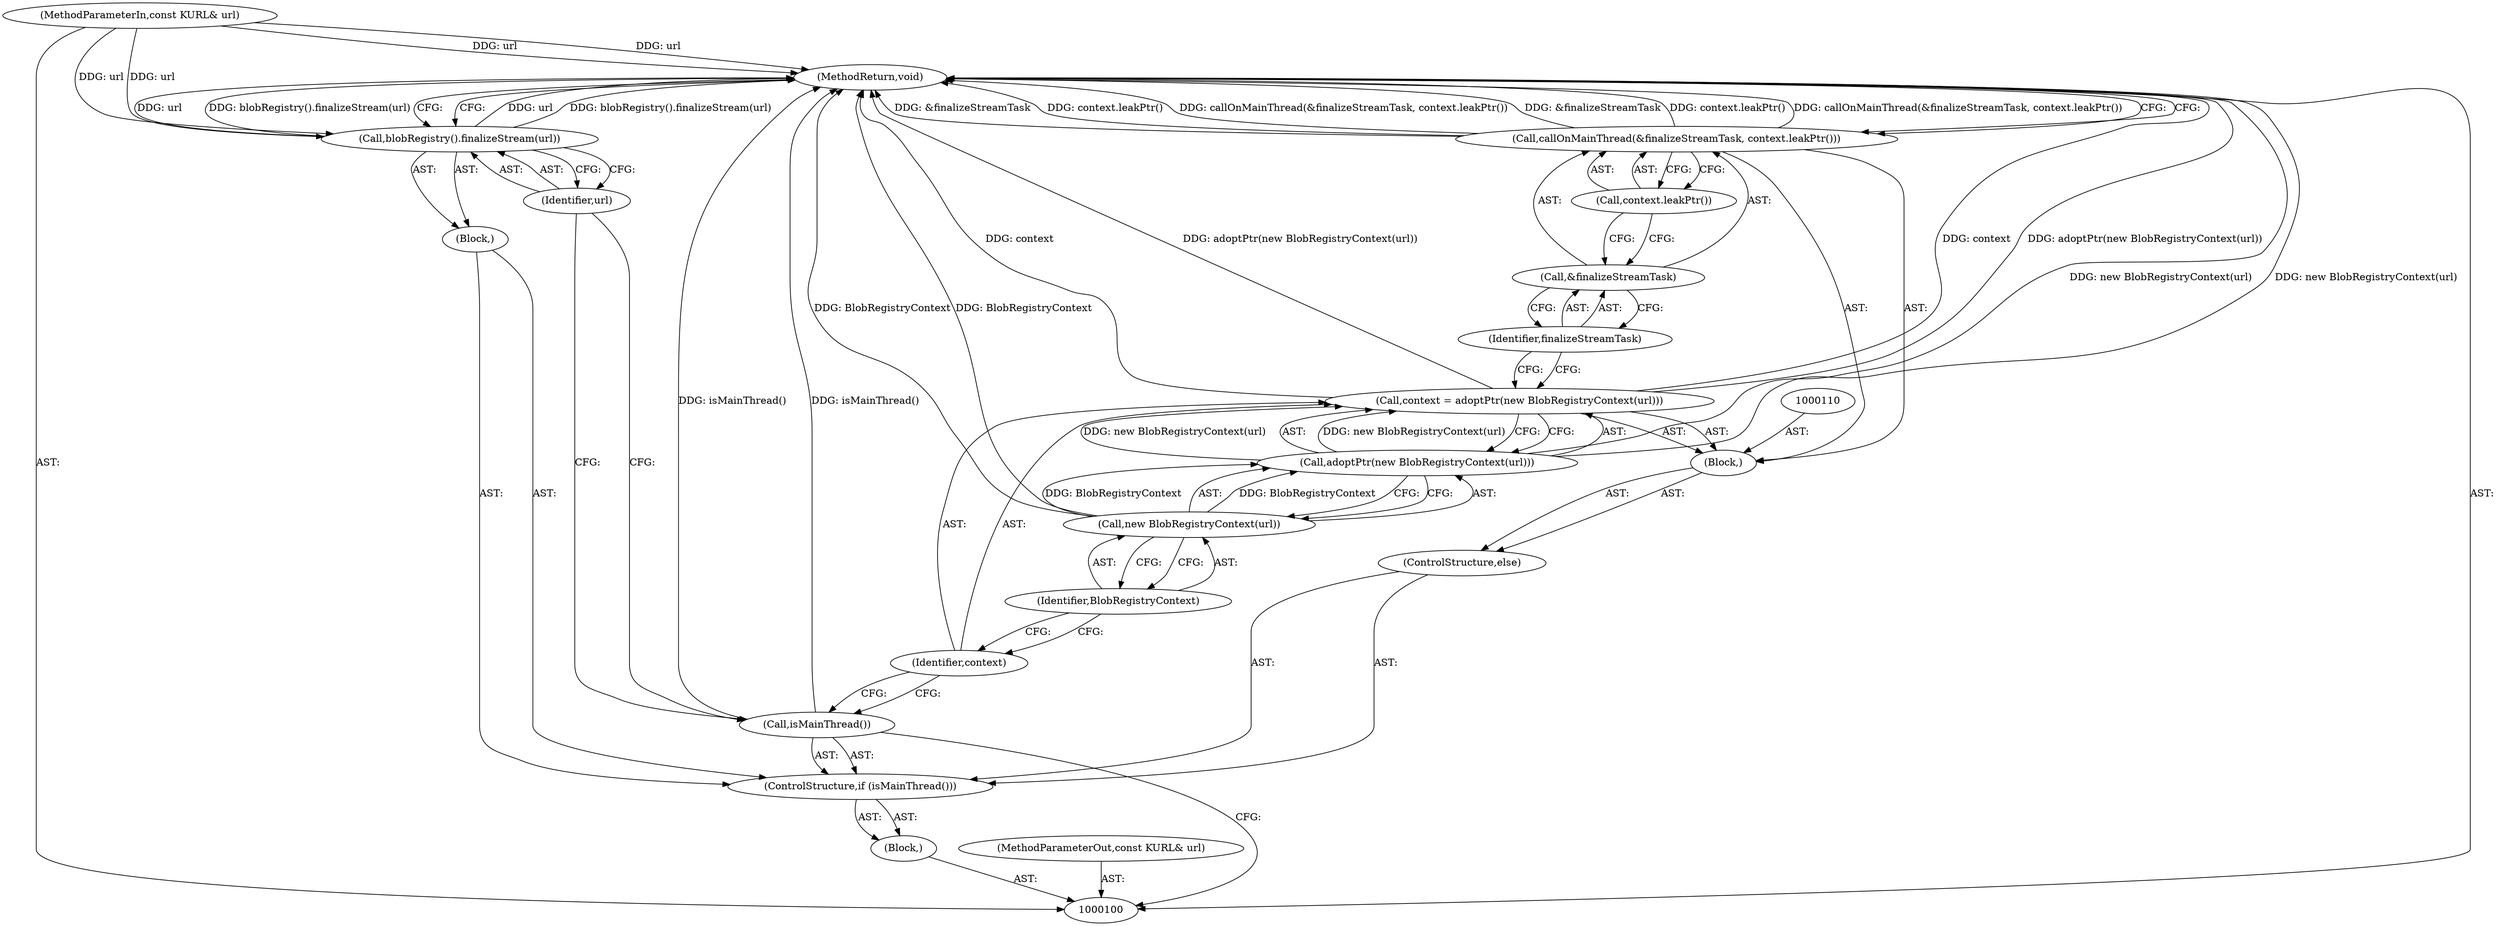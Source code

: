digraph "1_Chrome_d0c31f0342cefc46a3b3d80359a9779d044d4c0d_7" {
"1000120" [label="(MethodReturn,void)"];
"1000101" [label="(MethodParameterIn,const KURL& url)"];
"1000158" [label="(MethodParameterOut,const KURL& url)"];
"1000102" [label="(Block,)"];
"1000105" [label="(Block,)"];
"1000103" [label="(ControlStructure,if (isMainThread()))"];
"1000104" [label="(Call,isMainThread())"];
"1000107" [label="(Identifier,url)"];
"1000106" [label="(Call,blobRegistry().finalizeStream(url))"];
"1000108" [label="(ControlStructure,else)"];
"1000111" [label="(Call,context = adoptPtr(new BlobRegistryContext(url)))"];
"1000112" [label="(Identifier,context)"];
"1000113" [label="(Call,adoptPtr(new BlobRegistryContext(url)))"];
"1000114" [label="(Call,new BlobRegistryContext(url))"];
"1000115" [label="(Identifier,BlobRegistryContext)"];
"1000109" [label="(Block,)"];
"1000117" [label="(Call,&finalizeStreamTask)"];
"1000118" [label="(Identifier,finalizeStreamTask)"];
"1000119" [label="(Call,context.leakPtr())"];
"1000116" [label="(Call,callOnMainThread(&finalizeStreamTask, context.leakPtr()))"];
"1000120" -> "1000100"  [label="AST: "];
"1000120" -> "1000106"  [label="CFG: "];
"1000120" -> "1000116"  [label="CFG: "];
"1000116" -> "1000120"  [label="DDG: &finalizeStreamTask"];
"1000116" -> "1000120"  [label="DDG: context.leakPtr()"];
"1000116" -> "1000120"  [label="DDG: callOnMainThread(&finalizeStreamTask, context.leakPtr())"];
"1000106" -> "1000120"  [label="DDG: url"];
"1000106" -> "1000120"  [label="DDG: blobRegistry().finalizeStream(url)"];
"1000104" -> "1000120"  [label="DDG: isMainThread()"];
"1000113" -> "1000120"  [label="DDG: new BlobRegistryContext(url)"];
"1000114" -> "1000120"  [label="DDG: BlobRegistryContext"];
"1000111" -> "1000120"  [label="DDG: context"];
"1000111" -> "1000120"  [label="DDG: adoptPtr(new BlobRegistryContext(url))"];
"1000101" -> "1000120"  [label="DDG: url"];
"1000101" -> "1000100"  [label="AST: "];
"1000101" -> "1000120"  [label="DDG: url"];
"1000101" -> "1000106"  [label="DDG: url"];
"1000158" -> "1000100"  [label="AST: "];
"1000102" -> "1000100"  [label="AST: "];
"1000103" -> "1000102"  [label="AST: "];
"1000105" -> "1000103"  [label="AST: "];
"1000106" -> "1000105"  [label="AST: "];
"1000103" -> "1000102"  [label="AST: "];
"1000104" -> "1000103"  [label="AST: "];
"1000105" -> "1000103"  [label="AST: "];
"1000108" -> "1000103"  [label="AST: "];
"1000104" -> "1000103"  [label="AST: "];
"1000104" -> "1000100"  [label="CFG: "];
"1000107" -> "1000104"  [label="CFG: "];
"1000112" -> "1000104"  [label="CFG: "];
"1000104" -> "1000120"  [label="DDG: isMainThread()"];
"1000107" -> "1000106"  [label="AST: "];
"1000107" -> "1000104"  [label="CFG: "];
"1000106" -> "1000107"  [label="CFG: "];
"1000106" -> "1000105"  [label="AST: "];
"1000106" -> "1000107"  [label="CFG: "];
"1000107" -> "1000106"  [label="AST: "];
"1000120" -> "1000106"  [label="CFG: "];
"1000106" -> "1000120"  [label="DDG: url"];
"1000106" -> "1000120"  [label="DDG: blobRegistry().finalizeStream(url)"];
"1000101" -> "1000106"  [label="DDG: url"];
"1000108" -> "1000103"  [label="AST: "];
"1000109" -> "1000108"  [label="AST: "];
"1000111" -> "1000109"  [label="AST: "];
"1000111" -> "1000113"  [label="CFG: "];
"1000112" -> "1000111"  [label="AST: "];
"1000113" -> "1000111"  [label="AST: "];
"1000118" -> "1000111"  [label="CFG: "];
"1000111" -> "1000120"  [label="DDG: context"];
"1000111" -> "1000120"  [label="DDG: adoptPtr(new BlobRegistryContext(url))"];
"1000113" -> "1000111"  [label="DDG: new BlobRegistryContext(url)"];
"1000112" -> "1000111"  [label="AST: "];
"1000112" -> "1000104"  [label="CFG: "];
"1000115" -> "1000112"  [label="CFG: "];
"1000113" -> "1000111"  [label="AST: "];
"1000113" -> "1000114"  [label="CFG: "];
"1000114" -> "1000113"  [label="AST: "];
"1000111" -> "1000113"  [label="CFG: "];
"1000113" -> "1000120"  [label="DDG: new BlobRegistryContext(url)"];
"1000113" -> "1000111"  [label="DDG: new BlobRegistryContext(url)"];
"1000114" -> "1000113"  [label="DDG: BlobRegistryContext"];
"1000114" -> "1000113"  [label="AST: "];
"1000114" -> "1000115"  [label="CFG: "];
"1000115" -> "1000114"  [label="AST: "];
"1000113" -> "1000114"  [label="CFG: "];
"1000114" -> "1000120"  [label="DDG: BlobRegistryContext"];
"1000114" -> "1000113"  [label="DDG: BlobRegistryContext"];
"1000115" -> "1000114"  [label="AST: "];
"1000115" -> "1000112"  [label="CFG: "];
"1000114" -> "1000115"  [label="CFG: "];
"1000109" -> "1000108"  [label="AST: "];
"1000110" -> "1000109"  [label="AST: "];
"1000111" -> "1000109"  [label="AST: "];
"1000116" -> "1000109"  [label="AST: "];
"1000117" -> "1000116"  [label="AST: "];
"1000117" -> "1000118"  [label="CFG: "];
"1000118" -> "1000117"  [label="AST: "];
"1000119" -> "1000117"  [label="CFG: "];
"1000118" -> "1000117"  [label="AST: "];
"1000118" -> "1000111"  [label="CFG: "];
"1000117" -> "1000118"  [label="CFG: "];
"1000119" -> "1000116"  [label="AST: "];
"1000119" -> "1000117"  [label="CFG: "];
"1000116" -> "1000119"  [label="CFG: "];
"1000116" -> "1000109"  [label="AST: "];
"1000116" -> "1000119"  [label="CFG: "];
"1000117" -> "1000116"  [label="AST: "];
"1000119" -> "1000116"  [label="AST: "];
"1000120" -> "1000116"  [label="CFG: "];
"1000116" -> "1000120"  [label="DDG: &finalizeStreamTask"];
"1000116" -> "1000120"  [label="DDG: context.leakPtr()"];
"1000116" -> "1000120"  [label="DDG: callOnMainThread(&finalizeStreamTask, context.leakPtr())"];
}
